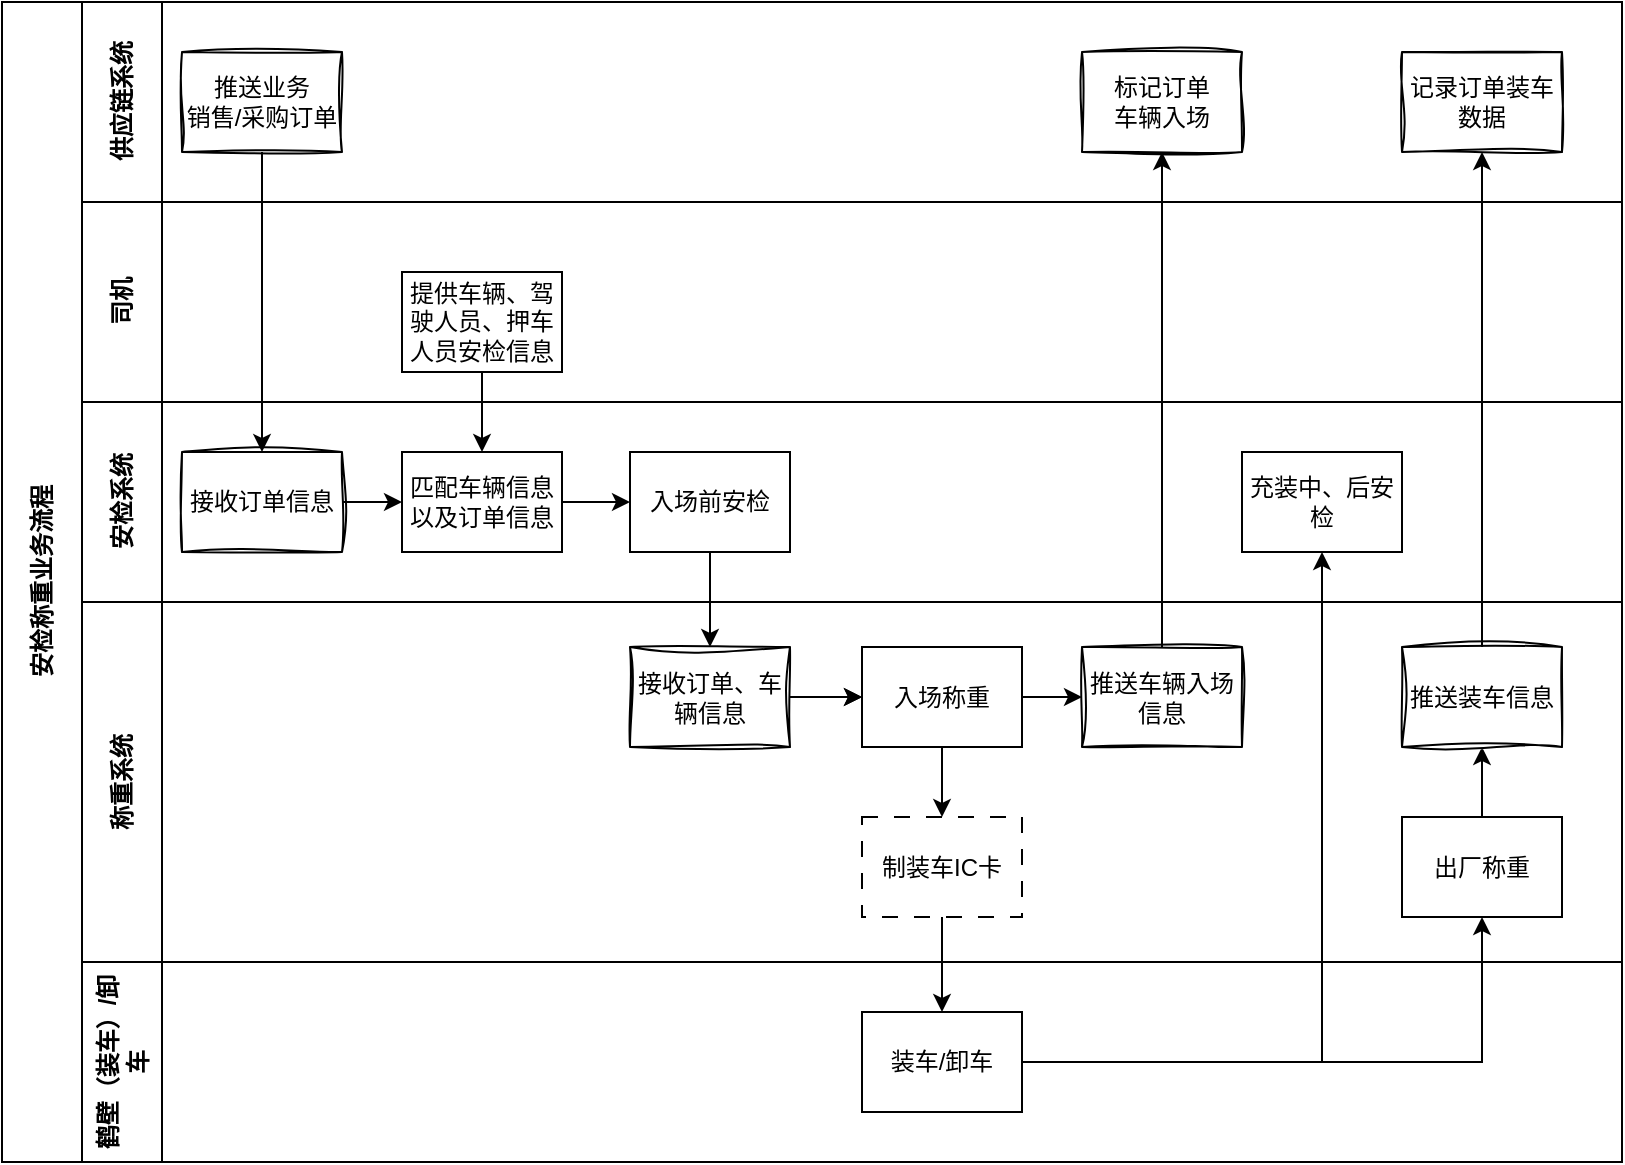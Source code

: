 <mxfile version="24.8.2">
  <diagram id="prtHgNgQTEPvFCAcTncT" name="Page-1">
    <mxGraphModel dx="1314" dy="865" grid="1" gridSize="10" guides="1" tooltips="1" connect="1" arrows="1" fold="1" page="1" pageScale="1" pageWidth="1169" pageHeight="827" math="0" shadow="0">
      <root>
        <mxCell id="0" />
        <mxCell id="1" parent="0" />
        <mxCell id="dNxyNK7c78bLwvsdeMH5-19" value="安检称重业务流程" style="swimlane;html=1;childLayout=stackLayout;resizeParent=1;resizeParentMax=0;horizontal=0;startSize=40;horizontalStack=0;" parent="1" vertex="1">
          <mxGeometry x="30" y="50" width="810" height="580" as="geometry" />
        </mxCell>
        <mxCell id="dNxyNK7c78bLwvsdeMH5-20" value="供应链系统" style="swimlane;html=1;startSize=40;horizontal=0;" parent="dNxyNK7c78bLwvsdeMH5-19" vertex="1">
          <mxGeometry x="40" width="770" height="100" as="geometry">
            <mxRectangle x="40" width="770" height="40" as="alternateBounds" />
          </mxGeometry>
        </mxCell>
        <mxCell id="dNxyNK7c78bLwvsdeMH5-24" value="推送业务&lt;div&gt;销售/采购订单&lt;/div&gt;" style="rounded=0;whiteSpace=wrap;html=1;fontFamily=Helvetica;fontSize=12;fontColor=#000000;align=center;sketch=1;curveFitting=1;jiggle=2;" parent="dNxyNK7c78bLwvsdeMH5-20" vertex="1">
          <mxGeometry x="50" y="25" width="80" height="50" as="geometry" />
        </mxCell>
        <mxCell id="5SrO1-f8xOF5O9hoDV5b-19" value="标记订单&lt;div&gt;车辆入场&lt;/div&gt;" style="whiteSpace=wrap;html=1;fontColor=#000000;rounded=0;sketch=1;curveFitting=1;jiggle=2;" vertex="1" parent="dNxyNK7c78bLwvsdeMH5-20">
          <mxGeometry x="500" y="25" width="80" height="50" as="geometry" />
        </mxCell>
        <mxCell id="5SrO1-f8xOF5O9hoDV5b-38" value="记录订单装车数据" style="whiteSpace=wrap;html=1;fontColor=#000000;rounded=0;sketch=1;curveFitting=1;jiggle=2;" vertex="1" parent="dNxyNK7c78bLwvsdeMH5-20">
          <mxGeometry x="660" y="25" width="80" height="50" as="geometry" />
        </mxCell>
        <mxCell id="dNxyNK7c78bLwvsdeMH5-21" value="司机" style="swimlane;html=1;startSize=40;horizontal=0;" parent="dNxyNK7c78bLwvsdeMH5-19" vertex="1">
          <mxGeometry x="40" y="100" width="770" height="100" as="geometry" />
        </mxCell>
        <mxCell id="dNxyNK7c78bLwvsdeMH5-26" value="提供车辆、&lt;span style=&quot;background-color: initial;&quot;&gt;驾驶人员、押车人员安检信息&lt;/span&gt;" style="rounded=0;whiteSpace=wrap;html=1;fontFamily=Helvetica;fontSize=12;fontColor=#000000;align=center;" parent="dNxyNK7c78bLwvsdeMH5-21" vertex="1">
          <mxGeometry x="160" y="35" width="80" height="50" as="geometry" />
        </mxCell>
        <mxCell id="dNxyNK7c78bLwvsdeMH5-22" value="安检系统" style="swimlane;html=1;startSize=40;horizontal=0;" parent="dNxyNK7c78bLwvsdeMH5-19" vertex="1">
          <mxGeometry x="40" y="200" width="770" height="100" as="geometry" />
        </mxCell>
        <mxCell id="5SrO1-f8xOF5O9hoDV5b-26" value="" style="edgeStyle=orthogonalEdgeStyle;rounded=0;orthogonalLoop=1;jettySize=auto;html=1;" edge="1" parent="dNxyNK7c78bLwvsdeMH5-22" source="5SrO1-f8xOF5O9hoDV5b-5" target="5SrO1-f8xOF5O9hoDV5b-24">
          <mxGeometry relative="1" as="geometry" />
        </mxCell>
        <mxCell id="5SrO1-f8xOF5O9hoDV5b-5" value="接收订单信息" style="rounded=0;whiteSpace=wrap;html=1;fontFamily=Helvetica;fontSize=12;fontColor=#000000;align=center;sketch=1;curveFitting=1;jiggle=2;" vertex="1" parent="dNxyNK7c78bLwvsdeMH5-22">
          <mxGeometry x="50" y="25" width="80" height="50" as="geometry" />
        </mxCell>
        <mxCell id="dNxyNK7c78bLwvsdeMH5-34" value="入场前安检" style="rounded=0;whiteSpace=wrap;html=1;fontFamily=Helvetica;fontSize=12;fontColor=#000000;align=center;" parent="dNxyNK7c78bLwvsdeMH5-22" vertex="1">
          <mxGeometry x="274" y="25" width="80" height="50" as="geometry" />
        </mxCell>
        <mxCell id="5SrO1-f8xOF5O9hoDV5b-27" value="" style="edgeStyle=orthogonalEdgeStyle;rounded=0;orthogonalLoop=1;jettySize=auto;html=1;" edge="1" parent="dNxyNK7c78bLwvsdeMH5-22" source="5SrO1-f8xOF5O9hoDV5b-24" target="dNxyNK7c78bLwvsdeMH5-34">
          <mxGeometry relative="1" as="geometry" />
        </mxCell>
        <mxCell id="5SrO1-f8xOF5O9hoDV5b-24" value="匹配车辆信息以及订单信息" style="rounded=0;whiteSpace=wrap;html=1;fontFamily=Helvetica;fontSize=12;fontColor=#000000;align=center;" vertex="1" parent="dNxyNK7c78bLwvsdeMH5-22">
          <mxGeometry x="160" y="25" width="80" height="50" as="geometry" />
        </mxCell>
        <mxCell id="5SrO1-f8xOF5O9hoDV5b-29" value="充装中、后安检" style="rounded=0;whiteSpace=wrap;html=1;fontFamily=Helvetica;fontSize=12;fontColor=#000000;align=center;" vertex="1" parent="dNxyNK7c78bLwvsdeMH5-22">
          <mxGeometry x="580" y="25" width="80" height="50" as="geometry" />
        </mxCell>
        <mxCell id="5SrO1-f8xOF5O9hoDV5b-2" value="称重系统" style="swimlane;horizontal=0;whiteSpace=wrap;html=1;startSize=40;" vertex="1" parent="dNxyNK7c78bLwvsdeMH5-19">
          <mxGeometry x="40" y="300" width="770" height="180" as="geometry" />
        </mxCell>
        <mxCell id="5SrO1-f8xOF5O9hoDV5b-7" value="接收订单、车辆信息" style="rounded=0;whiteSpace=wrap;html=1;fontFamily=Helvetica;fontSize=12;fontColor=#000000;align=center;sketch=1;curveFitting=1;jiggle=2;" vertex="1" parent="5SrO1-f8xOF5O9hoDV5b-2">
          <mxGeometry x="274" y="22.5" width="80" height="50" as="geometry" />
        </mxCell>
        <mxCell id="5SrO1-f8xOF5O9hoDV5b-45" value="" style="edgeStyle=orthogonalEdgeStyle;rounded=0;orthogonalLoop=1;jettySize=auto;html=1;" edge="1" parent="5SrO1-f8xOF5O9hoDV5b-2" source="5SrO1-f8xOF5O9hoDV5b-11" target="5SrO1-f8xOF5O9hoDV5b-44">
          <mxGeometry relative="1" as="geometry" />
        </mxCell>
        <mxCell id="5SrO1-f8xOF5O9hoDV5b-11" value="入场称重" style="whiteSpace=wrap;html=1;fontColor=#000000;rounded=0;" vertex="1" parent="5SrO1-f8xOF5O9hoDV5b-2">
          <mxGeometry x="390" y="22.5" width="80" height="50" as="geometry" />
        </mxCell>
        <mxCell id="5SrO1-f8xOF5O9hoDV5b-15" value="" style="edgeStyle=orthogonalEdgeStyle;rounded=0;orthogonalLoop=1;jettySize=auto;html=1;" edge="1" parent="5SrO1-f8xOF5O9hoDV5b-2" source="5SrO1-f8xOF5O9hoDV5b-7" target="5SrO1-f8xOF5O9hoDV5b-11">
          <mxGeometry relative="1" as="geometry" />
        </mxCell>
        <mxCell id="5SrO1-f8xOF5O9hoDV5b-12" value="" style="edgeStyle=orthogonalEdgeStyle;rounded=0;orthogonalLoop=1;jettySize=auto;html=1;" edge="1" parent="5SrO1-f8xOF5O9hoDV5b-2" source="5SrO1-f8xOF5O9hoDV5b-7" target="5SrO1-f8xOF5O9hoDV5b-11">
          <mxGeometry relative="1" as="geometry" />
        </mxCell>
        <mxCell id="5SrO1-f8xOF5O9hoDV5b-16" value="制装车IC卡" style="whiteSpace=wrap;html=1;fontColor=#000000;rounded=0;dashed=1;dashPattern=8 8;" vertex="1" parent="5SrO1-f8xOF5O9hoDV5b-2">
          <mxGeometry x="390" y="107.5" width="80" height="50" as="geometry" />
        </mxCell>
        <mxCell id="5SrO1-f8xOF5O9hoDV5b-17" value="" style="edgeStyle=orthogonalEdgeStyle;rounded=0;orthogonalLoop=1;jettySize=auto;html=1;" edge="1" parent="5SrO1-f8xOF5O9hoDV5b-2" source="5SrO1-f8xOF5O9hoDV5b-11" target="5SrO1-f8xOF5O9hoDV5b-16">
          <mxGeometry relative="1" as="geometry" />
        </mxCell>
        <mxCell id="5SrO1-f8xOF5O9hoDV5b-40" value="" style="edgeStyle=orthogonalEdgeStyle;rounded=0;orthogonalLoop=1;jettySize=auto;html=1;" edge="1" parent="5SrO1-f8xOF5O9hoDV5b-2" source="5SrO1-f8xOF5O9hoDV5b-31" target="5SrO1-f8xOF5O9hoDV5b-39">
          <mxGeometry relative="1" as="geometry" />
        </mxCell>
        <mxCell id="5SrO1-f8xOF5O9hoDV5b-44" value="推送车辆入场信息" style="whiteSpace=wrap;html=1;fontColor=#000000;rounded=0;glass=0;shadow=0;sketch=1;curveFitting=1;jiggle=2;" vertex="1" parent="5SrO1-f8xOF5O9hoDV5b-2">
          <mxGeometry x="500" y="22.5" width="80" height="50" as="geometry" />
        </mxCell>
        <mxCell id="5SrO1-f8xOF5O9hoDV5b-39" value="推送装车信息" style="whiteSpace=wrap;html=1;fontColor=#000000;rounded=0;sketch=1;curveFitting=1;jiggle=2;" vertex="1" parent="5SrO1-f8xOF5O9hoDV5b-2">
          <mxGeometry x="660" y="22.5" width="80" height="50" as="geometry" />
        </mxCell>
        <mxCell id="5SrO1-f8xOF5O9hoDV5b-31" value="出厂称重" style="whiteSpace=wrap;html=1;fontColor=#000000;rounded=0;" vertex="1" parent="5SrO1-f8xOF5O9hoDV5b-2">
          <mxGeometry x="660" y="107.5" width="80" height="50" as="geometry" />
        </mxCell>
        <mxCell id="5SrO1-f8xOF5O9hoDV5b-6" style="edgeStyle=orthogonalEdgeStyle;rounded=0;orthogonalLoop=1;jettySize=auto;html=1;" edge="1" parent="dNxyNK7c78bLwvsdeMH5-19" source="dNxyNK7c78bLwvsdeMH5-24" target="5SrO1-f8xOF5O9hoDV5b-5">
          <mxGeometry relative="1" as="geometry" />
        </mxCell>
        <mxCell id="5SrO1-f8xOF5O9hoDV5b-20" value="" style="edgeStyle=orthogonalEdgeStyle;rounded=0;orthogonalLoop=1;jettySize=auto;html=1;" edge="1" parent="dNxyNK7c78bLwvsdeMH5-19" source="5SrO1-f8xOF5O9hoDV5b-44" target="5SrO1-f8xOF5O9hoDV5b-19">
          <mxGeometry relative="1" as="geometry" />
        </mxCell>
        <mxCell id="5SrO1-f8xOF5O9hoDV5b-9" style="edgeStyle=orthogonalEdgeStyle;rounded=0;orthogonalLoop=1;jettySize=auto;html=1;" edge="1" parent="dNxyNK7c78bLwvsdeMH5-19" source="dNxyNK7c78bLwvsdeMH5-34" target="5SrO1-f8xOF5O9hoDV5b-7">
          <mxGeometry relative="1" as="geometry" />
        </mxCell>
        <mxCell id="5SrO1-f8xOF5O9hoDV5b-25" style="edgeStyle=orthogonalEdgeStyle;rounded=0;orthogonalLoop=1;jettySize=auto;html=1;" edge="1" parent="dNxyNK7c78bLwvsdeMH5-19" source="dNxyNK7c78bLwvsdeMH5-26" target="5SrO1-f8xOF5O9hoDV5b-24">
          <mxGeometry relative="1" as="geometry" />
        </mxCell>
        <mxCell id="5SrO1-f8xOF5O9hoDV5b-18" style="edgeStyle=orthogonalEdgeStyle;rounded=0;orthogonalLoop=1;jettySize=auto;html=1;" edge="1" parent="dNxyNK7c78bLwvsdeMH5-19" source="5SrO1-f8xOF5O9hoDV5b-16" target="5SrO1-f8xOF5O9hoDV5b-13">
          <mxGeometry relative="1" as="geometry" />
        </mxCell>
        <mxCell id="5SrO1-f8xOF5O9hoDV5b-3" value="鹤壁（装车）/卸车" style="swimlane;horizontal=0;whiteSpace=wrap;html=1;startSize=40;" vertex="1" parent="dNxyNK7c78bLwvsdeMH5-19">
          <mxGeometry x="40" y="480" width="770" height="100" as="geometry" />
        </mxCell>
        <mxCell id="5SrO1-f8xOF5O9hoDV5b-13" value="装车/卸车" style="whiteSpace=wrap;html=1;fontColor=#000000;rounded=0;" vertex="1" parent="5SrO1-f8xOF5O9hoDV5b-3">
          <mxGeometry x="390" y="25" width="80" height="50" as="geometry" />
        </mxCell>
        <mxCell id="5SrO1-f8xOF5O9hoDV5b-30" style="edgeStyle=orthogonalEdgeStyle;rounded=0;orthogonalLoop=1;jettySize=auto;html=1;" edge="1" parent="dNxyNK7c78bLwvsdeMH5-19" source="5SrO1-f8xOF5O9hoDV5b-13" target="5SrO1-f8xOF5O9hoDV5b-29">
          <mxGeometry relative="1" as="geometry" />
        </mxCell>
        <mxCell id="5SrO1-f8xOF5O9hoDV5b-32" style="edgeStyle=orthogonalEdgeStyle;rounded=0;orthogonalLoop=1;jettySize=auto;html=1;" edge="1" parent="dNxyNK7c78bLwvsdeMH5-19" source="5SrO1-f8xOF5O9hoDV5b-13" target="5SrO1-f8xOF5O9hoDV5b-31">
          <mxGeometry relative="1" as="geometry" />
        </mxCell>
        <mxCell id="5SrO1-f8xOF5O9hoDV5b-41" style="edgeStyle=orthogonalEdgeStyle;rounded=0;orthogonalLoop=1;jettySize=auto;html=1;" edge="1" parent="dNxyNK7c78bLwvsdeMH5-19" source="5SrO1-f8xOF5O9hoDV5b-39" target="5SrO1-f8xOF5O9hoDV5b-38">
          <mxGeometry relative="1" as="geometry" />
        </mxCell>
      </root>
    </mxGraphModel>
  </diagram>
</mxfile>
